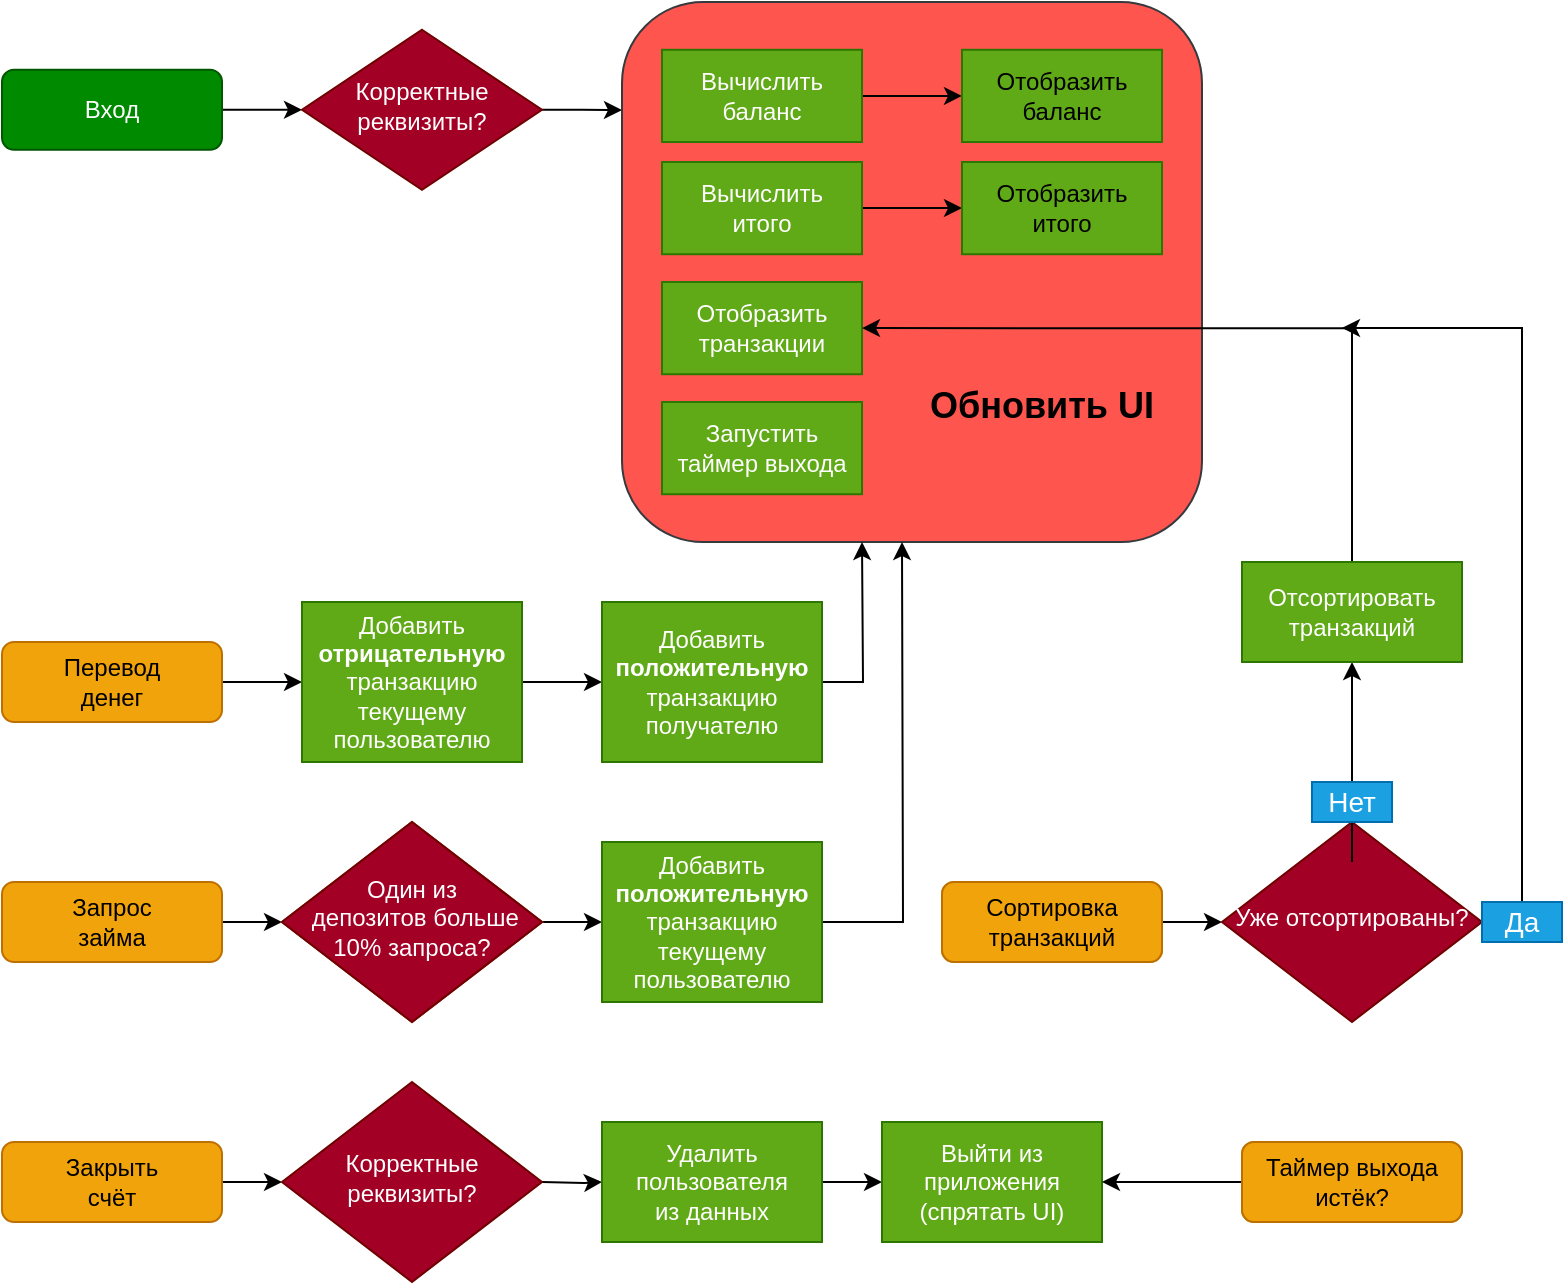 <mxfile>
    <diagram id="C5RBs43oDa-KdzZeNtuy" name="Page-1">
        <mxGraphModel dx="1246" dy="632" grid="1" gridSize="10" guides="1" tooltips="1" connect="1" arrows="1" fold="1" page="1" pageScale="1" pageWidth="827" pageHeight="1169" math="0" shadow="0">
            <root>
                <mxCell id="WIyWlLk6GJQsqaUBKTNV-0"/>
                <mxCell id="WIyWlLk6GJQsqaUBKTNV-1" parent="WIyWlLk6GJQsqaUBKTNV-0"/>
                <mxCell id="nR66ydEBvoN4VzHDl8NW-1" value="" style="edgeStyle=orthogonalEdgeStyle;rounded=0;orthogonalLoop=1;jettySize=auto;html=1;" parent="WIyWlLk6GJQsqaUBKTNV-1" source="WIyWlLk6GJQsqaUBKTNV-3" target="WIyWlLk6GJQsqaUBKTNV-6" edge="1">
                    <mxGeometry relative="1" as="geometry"/>
                </mxCell>
                <mxCell id="WIyWlLk6GJQsqaUBKTNV-3" value="Вход" style="rounded=1;whiteSpace=wrap;html=1;fontSize=12;glass=0;strokeWidth=1;shadow=0;fillColor=#008a00;strokeColor=#005700;fontColor=#ffffff;" parent="WIyWlLk6GJQsqaUBKTNV-1" vertex="1">
                    <mxGeometry x="30" y="63.89" width="110" height="40" as="geometry"/>
                </mxCell>
                <mxCell id="nR66ydEBvoN4VzHDl8NW-15" style="edgeStyle=orthogonalEdgeStyle;rounded=0;orthogonalLoop=1;jettySize=auto;html=1;" parent="WIyWlLk6GJQsqaUBKTNV-1" source="WIyWlLk6GJQsqaUBKTNV-6" edge="1">
                    <mxGeometry relative="1" as="geometry">
                        <mxPoint x="340" y="84" as="targetPoint"/>
                    </mxGeometry>
                </mxCell>
                <mxCell id="WIyWlLk6GJQsqaUBKTNV-6" value="Корректные&lt;br&gt;реквизиты?" style="rhombus;whiteSpace=wrap;html=1;shadow=0;fontFamily=Helvetica;fontSize=12;align=center;strokeWidth=1;spacing=6;spacingTop=-4;fillColor=#a20025;strokeColor=#6F0000;fontColor=#ffffff;" parent="WIyWlLk6GJQsqaUBKTNV-1" vertex="1">
                    <mxGeometry x="180" y="43.89" width="120" height="80" as="geometry"/>
                </mxCell>
                <mxCell id="WIyWlLk6GJQsqaUBKTNV-7" value="" style="rounded=1;whiteSpace=wrap;html=1;fontSize=12;glass=0;strokeWidth=1;shadow=0;fillColor=#FF554F;strokeColor=#36393d;" parent="WIyWlLk6GJQsqaUBKTNV-1" vertex="1">
                    <mxGeometry x="340" y="30" width="290" height="270" as="geometry"/>
                </mxCell>
                <mxCell id="nR66ydEBvoN4VzHDl8NW-11" value="" style="edgeStyle=orthogonalEdgeStyle;rounded=0;orthogonalLoop=1;jettySize=auto;html=1;" parent="WIyWlLk6GJQsqaUBKTNV-1" source="nR66ydEBvoN4VzHDl8NW-3" target="nR66ydEBvoN4VzHDl8NW-10" edge="1">
                    <mxGeometry relative="1" as="geometry"/>
                </mxCell>
                <mxCell id="nR66ydEBvoN4VzHDl8NW-3" value="Вычислить&lt;br&gt;баланс" style="rounded=0;whiteSpace=wrap;html=1;fillColor=#60a917;strokeColor=#2D7600;fontColor=#ffffff;" parent="WIyWlLk6GJQsqaUBKTNV-1" vertex="1">
                    <mxGeometry x="360" y="53.89" width="100" height="46.11" as="geometry"/>
                </mxCell>
                <mxCell id="nR66ydEBvoN4VzHDl8NW-13" value="" style="edgeStyle=orthogonalEdgeStyle;rounded=0;orthogonalLoop=1;jettySize=auto;html=1;" parent="WIyWlLk6GJQsqaUBKTNV-1" source="nR66ydEBvoN4VzHDl8NW-4" target="nR66ydEBvoN4VzHDl8NW-12" edge="1">
                    <mxGeometry relative="1" as="geometry"/>
                </mxCell>
                <mxCell id="nR66ydEBvoN4VzHDl8NW-4" value="Вычислить&lt;br&gt;итого" style="rounded=0;whiteSpace=wrap;html=1;fillColor=#60a917;strokeColor=#2D7600;fontColor=#ffffff;" parent="WIyWlLk6GJQsqaUBKTNV-1" vertex="1">
                    <mxGeometry x="360" y="110" width="100" height="46.11" as="geometry"/>
                </mxCell>
                <mxCell id="nR66ydEBvoN4VzHDl8NW-5" value="Отобразить&lt;br&gt;транзакции" style="rounded=0;whiteSpace=wrap;html=1;fillColor=#60a917;strokeColor=#2D7600;fontColor=#ffffff;" parent="WIyWlLk6GJQsqaUBKTNV-1" vertex="1">
                    <mxGeometry x="360" y="170" width="100" height="46.11" as="geometry"/>
                </mxCell>
                <mxCell id="nR66ydEBvoN4VzHDl8NW-9" value="Запустить&lt;br&gt;таймер выхода" style="rounded=0;whiteSpace=wrap;html=1;fillColor=#60a917;strokeColor=#2D7600;fontColor=#ffffff;" parent="WIyWlLk6GJQsqaUBKTNV-1" vertex="1">
                    <mxGeometry x="360" y="230" width="100" height="46.11" as="geometry"/>
                </mxCell>
                <mxCell id="nR66ydEBvoN4VzHDl8NW-10" value="Отобразить&lt;br&gt;баланс" style="rounded=0;whiteSpace=wrap;html=1;fillColor=#60a917;strokeColor=#2D7600;" parent="WIyWlLk6GJQsqaUBKTNV-1" vertex="1">
                    <mxGeometry x="510" y="53.89" width="100" height="46.11" as="geometry"/>
                </mxCell>
                <mxCell id="nR66ydEBvoN4VzHDl8NW-12" value="Отобразить&lt;br&gt;итого" style="rounded=0;whiteSpace=wrap;html=1;fillColor=#60a917;strokeColor=#2D7600;" parent="WIyWlLk6GJQsqaUBKTNV-1" vertex="1">
                    <mxGeometry x="510" y="110" width="100" height="46.11" as="geometry"/>
                </mxCell>
                <mxCell id="nR66ydEBvoN4VzHDl8NW-18" value="" style="edgeStyle=orthogonalEdgeStyle;rounded=0;orthogonalLoop=1;jettySize=auto;html=1;" parent="WIyWlLk6GJQsqaUBKTNV-1" source="nR66ydEBvoN4VzHDl8NW-19" target="nR66ydEBvoN4VzHDl8NW-20" edge="1">
                    <mxGeometry relative="1" as="geometry"/>
                </mxCell>
                <mxCell id="nR66ydEBvoN4VzHDl8NW-19" value="Запрос&lt;br&gt;займа" style="rounded=1;whiteSpace=wrap;html=1;fontSize=12;glass=0;strokeWidth=1;shadow=0;fillColor=#f0a30a;strokeColor=#BD7000;fontColor=#000000;" parent="WIyWlLk6GJQsqaUBKTNV-1" vertex="1">
                    <mxGeometry x="30" y="470" width="110" height="40" as="geometry"/>
                </mxCell>
                <mxCell id="nR66ydEBvoN4VzHDl8NW-30" value="" style="edgeStyle=orthogonalEdgeStyle;rounded=0;orthogonalLoop=1;jettySize=auto;html=1;fontSize=18;" parent="WIyWlLk6GJQsqaUBKTNV-1" source="nR66ydEBvoN4VzHDl8NW-20" target="nR66ydEBvoN4VzHDl8NW-29" edge="1">
                    <mxGeometry relative="1" as="geometry"/>
                </mxCell>
                <mxCell id="nR66ydEBvoN4VzHDl8NW-20" value="Один из&lt;br&gt;&amp;nbsp;депозитов больше 10% запроса?" style="rhombus;whiteSpace=wrap;html=1;shadow=0;fontFamily=Helvetica;fontSize=12;align=center;strokeWidth=1;spacing=6;spacingTop=-4;gradientColor=#ea6b66;fillColor=#f8cecc;strokeColor=#b85450;" parent="WIyWlLk6GJQsqaUBKTNV-1" vertex="1">
                    <mxGeometry x="170" y="440" width="130" height="100" as="geometry"/>
                </mxCell>
                <mxCell id="nR66ydEBvoN4VzHDl8NW-21" value="" style="edgeStyle=orthogonalEdgeStyle;rounded=0;orthogonalLoop=1;jettySize=auto;html=1;" parent="WIyWlLk6GJQsqaUBKTNV-1" source="nR66ydEBvoN4VzHDl8NW-22" edge="1">
                    <mxGeometry relative="1" as="geometry">
                        <mxPoint x="180" y="370" as="targetPoint"/>
                    </mxGeometry>
                </mxCell>
                <mxCell id="nR66ydEBvoN4VzHDl8NW-22" value="Перевод&lt;br&gt;денег" style="rounded=1;whiteSpace=wrap;html=1;fontSize=12;glass=0;strokeWidth=1;shadow=0;fillColor=#f0a30a;strokeColor=#BD7000;fontColor=#000000;" parent="WIyWlLk6GJQsqaUBKTNV-1" vertex="1">
                    <mxGeometry x="30" y="350" width="110" height="40" as="geometry"/>
                </mxCell>
                <mxCell id="nR66ydEBvoN4VzHDl8NW-24" value="Обновить UI" style="text;html=1;align=center;verticalAlign=middle;whiteSpace=wrap;rounded=0;fontStyle=1;fontSize=18;fontColor=#000000;" parent="WIyWlLk6GJQsqaUBKTNV-1" vertex="1">
                    <mxGeometry x="490" y="210" width="120" height="43.89" as="geometry"/>
                </mxCell>
                <mxCell id="nR66ydEBvoN4VzHDl8NW-27" value="" style="edgeStyle=orthogonalEdgeStyle;rounded=0;orthogonalLoop=1;jettySize=auto;html=1;fontSize=18;" parent="WIyWlLk6GJQsqaUBKTNV-1" source="nR66ydEBvoN4VzHDl8NW-25" target="nR66ydEBvoN4VzHDl8NW-26" edge="1">
                    <mxGeometry relative="1" as="geometry"/>
                </mxCell>
                <mxCell id="nR66ydEBvoN4VzHDl8NW-25" value="Добавить&lt;br&gt;&lt;b&gt;отрицательную&lt;/b&gt;&lt;br&gt;транзакцию&lt;br&gt;текущему&lt;br&gt;пользователю" style="rounded=0;whiteSpace=wrap;html=1;fillColor=#60a917;strokeColor=#2D7600;fontColor=#ffffff;" parent="WIyWlLk6GJQsqaUBKTNV-1" vertex="1">
                    <mxGeometry x="180" y="330" width="110" height="80" as="geometry"/>
                </mxCell>
                <mxCell id="nR66ydEBvoN4VzHDl8NW-28" style="edgeStyle=orthogonalEdgeStyle;rounded=0;orthogonalLoop=1;jettySize=auto;html=1;fontSize=18;" parent="WIyWlLk6GJQsqaUBKTNV-1" source="nR66ydEBvoN4VzHDl8NW-26" edge="1">
                    <mxGeometry relative="1" as="geometry">
                        <mxPoint x="460" y="300" as="targetPoint"/>
                    </mxGeometry>
                </mxCell>
                <mxCell id="nR66ydEBvoN4VzHDl8NW-26" value="Добавить&lt;br&gt;&lt;b&gt;положительную&lt;/b&gt;&lt;br&gt;транзакцию&lt;br&gt;получателю" style="rounded=0;whiteSpace=wrap;html=1;fillColor=#60a917;strokeColor=#2D7600;fontColor=#ffffff;" parent="WIyWlLk6GJQsqaUBKTNV-1" vertex="1">
                    <mxGeometry x="330" y="330" width="110" height="80" as="geometry"/>
                </mxCell>
                <mxCell id="nR66ydEBvoN4VzHDl8NW-31" style="edgeStyle=orthogonalEdgeStyle;rounded=0;orthogonalLoop=1;jettySize=auto;html=1;fontSize=18;" parent="WIyWlLk6GJQsqaUBKTNV-1" source="nR66ydEBvoN4VzHDl8NW-29" edge="1">
                    <mxGeometry relative="1" as="geometry">
                        <mxPoint x="480" y="300" as="targetPoint"/>
                    </mxGeometry>
                </mxCell>
                <mxCell id="nR66ydEBvoN4VzHDl8NW-29" value="Добавить&lt;br&gt;&lt;b&gt;положительную&lt;/b&gt;&lt;br&gt;транзакцию&lt;br&gt;текущему&lt;br&gt;пользователю" style="rounded=0;whiteSpace=wrap;html=1;fillColor=#60a917;strokeColor=#2D7600;fontColor=#ffffff;" parent="WIyWlLk6GJQsqaUBKTNV-1" vertex="1">
                    <mxGeometry x="330" y="450" width="110" height="80" as="geometry"/>
                </mxCell>
                <mxCell id="iTFdo5rkAG819LW_KxMl-0" value="" style="edgeStyle=orthogonalEdgeStyle;rounded=0;orthogonalLoop=1;jettySize=auto;html=1;" parent="WIyWlLk6GJQsqaUBKTNV-1" source="iTFdo5rkAG819LW_KxMl-1" edge="1">
                    <mxGeometry relative="1" as="geometry">
                        <mxPoint x="170" y="620" as="targetPoint"/>
                    </mxGeometry>
                </mxCell>
                <mxCell id="iTFdo5rkAG819LW_KxMl-1" value="Закрыть&lt;br&gt;счёт" style="rounded=1;whiteSpace=wrap;html=1;fontSize=12;glass=0;strokeWidth=1;shadow=0;fillColor=#f0a30a;strokeColor=#BD7000;fontColor=#000000;" parent="WIyWlLk6GJQsqaUBKTNV-1" vertex="1">
                    <mxGeometry x="30" y="600" width="110" height="40" as="geometry"/>
                </mxCell>
                <mxCell id="iTFdo5rkAG819LW_KxMl-2" value="" style="edgeStyle=orthogonalEdgeStyle;rounded=0;orthogonalLoop=1;jettySize=auto;html=1;fontSize=18;" parent="WIyWlLk6GJQsqaUBKTNV-1" target="iTFdo5rkAG819LW_KxMl-3" edge="1">
                    <mxGeometry relative="1" as="geometry">
                        <mxPoint x="300" y="620" as="sourcePoint"/>
                    </mxGeometry>
                </mxCell>
                <mxCell id="iTFdo5rkAG819LW_KxMl-6" value="" style="edgeStyle=orthogonalEdgeStyle;rounded=0;orthogonalLoop=1;jettySize=auto;html=1;fontSize=18;" parent="WIyWlLk6GJQsqaUBKTNV-1" source="iTFdo5rkAG819LW_KxMl-3" target="iTFdo5rkAG819LW_KxMl-5" edge="1">
                    <mxGeometry relative="1" as="geometry"/>
                </mxCell>
                <mxCell id="iTFdo5rkAG819LW_KxMl-3" value="Удалить пользователя&lt;br&gt;из данных" style="rounded=0;whiteSpace=wrap;html=1;fillColor=#60a917;strokeColor=#2D7600;fontColor=#ffffff;" parent="WIyWlLk6GJQsqaUBKTNV-1" vertex="1">
                    <mxGeometry x="330" y="590" width="110" height="60" as="geometry"/>
                </mxCell>
                <mxCell id="iTFdo5rkAG819LW_KxMl-4" value="Корректные&lt;br&gt;реквизиты?" style="rhombus;whiteSpace=wrap;html=1;shadow=0;fontFamily=Helvetica;fontSize=12;align=center;strokeWidth=1;spacing=6;spacingTop=-4;fillColor=#a20025;strokeColor=#6F0000;fontColor=#ffffff;" parent="WIyWlLk6GJQsqaUBKTNV-1" vertex="1">
                    <mxGeometry x="170" y="570" width="130" height="100" as="geometry"/>
                </mxCell>
                <mxCell id="iTFdo5rkAG819LW_KxMl-5" value="Выйти из приложения&lt;br&gt;(спрятать UI)" style="rounded=0;whiteSpace=wrap;html=1;fillColor=#60a917;strokeColor=#2D7600;fontColor=#ffffff;" parent="WIyWlLk6GJQsqaUBKTNV-1" vertex="1">
                    <mxGeometry x="470" y="590" width="110" height="60" as="geometry"/>
                </mxCell>
                <mxCell id="iTFdo5rkAG819LW_KxMl-12" value="" style="edgeStyle=orthogonalEdgeStyle;rounded=0;orthogonalLoop=1;jettySize=auto;html=1;" parent="WIyWlLk6GJQsqaUBKTNV-1" source="iTFdo5rkAG819LW_KxMl-13" target="iTFdo5rkAG819LW_KxMl-15" edge="1">
                    <mxGeometry relative="1" as="geometry"/>
                </mxCell>
                <mxCell id="iTFdo5rkAG819LW_KxMl-13" value="Сортировка транзакций" style="rounded=1;whiteSpace=wrap;html=1;fontSize=12;glass=0;strokeWidth=1;shadow=0;fillColor=#fff2cc;strokeColor=#d6b656;gradientColor=#ffd966;" parent="WIyWlLk6GJQsqaUBKTNV-1" vertex="1">
                    <mxGeometry x="500" y="470" width="110" height="40" as="geometry"/>
                </mxCell>
                <mxCell id="iTFdo5rkAG819LW_KxMl-14" value="" style="edgeStyle=orthogonalEdgeStyle;rounded=0;orthogonalLoop=1;jettySize=auto;html=1;fontSize=18;startArrow=none;" parent="WIyWlLk6GJQsqaUBKTNV-1" source="iTFdo5rkAG819LW_KxMl-19" target="iTFdo5rkAG819LW_KxMl-16" edge="1">
                    <mxGeometry relative="1" as="geometry"/>
                </mxCell>
                <mxCell id="iTFdo5rkAG819LW_KxMl-17" style="edgeStyle=orthogonalEdgeStyle;rounded=0;orthogonalLoop=1;jettySize=auto;html=1;fontSize=18;" parent="WIyWlLk6GJQsqaUBKTNV-1" source="iTFdo5rkAG819LW_KxMl-15" edge="1">
                    <mxGeometry relative="1" as="geometry">
                        <mxPoint x="700" y="193" as="targetPoint"/>
                        <Array as="points">
                            <mxPoint x="790" y="490"/>
                            <mxPoint x="790" y="193"/>
                        </Array>
                    </mxGeometry>
                </mxCell>
                <mxCell id="iTFdo5rkAG819LW_KxMl-15" value="Уже отсортированы?" style="rhombus;whiteSpace=wrap;html=1;shadow=0;fontFamily=Helvetica;fontSize=12;align=center;strokeWidth=1;spacing=6;spacingTop=-4;fillColor=#a20025;strokeColor=#6F0000;fontColor=#ffffff;" parent="WIyWlLk6GJQsqaUBKTNV-1" vertex="1">
                    <mxGeometry x="640" y="440" width="130" height="100" as="geometry"/>
                </mxCell>
                <mxCell id="iTFdo5rkAG819LW_KxMl-20" style="edgeStyle=orthogonalEdgeStyle;rounded=0;orthogonalLoop=1;jettySize=auto;html=1;fontSize=14;entryX=1;entryY=0.5;entryDx=0;entryDy=0;exitX=0.5;exitY=0;exitDx=0;exitDy=0;" parent="WIyWlLk6GJQsqaUBKTNV-1" source="iTFdo5rkAG819LW_KxMl-16" target="nR66ydEBvoN4VzHDl8NW-5" edge="1">
                    <mxGeometry relative="1" as="geometry">
                        <mxPoint x="705" y="190" as="targetPoint"/>
                    </mxGeometry>
                </mxCell>
                <mxCell id="iTFdo5rkAG819LW_KxMl-16" value="Отсортировать транзакций" style="rounded=0;whiteSpace=wrap;html=1;fillColor=#60a917;strokeColor=#2D7600;fontColor=#ffffff;" parent="WIyWlLk6GJQsqaUBKTNV-1" vertex="1">
                    <mxGeometry x="650" y="310" width="110" height="50" as="geometry"/>
                </mxCell>
                <mxCell id="iTFdo5rkAG819LW_KxMl-18" value="Да" style="text;html=1;strokeColor=#006EAF;fillColor=#1ba1e2;align=center;verticalAlign=middle;whiteSpace=wrap;rounded=0;fontSize=14;fontColor=#ffffff;" parent="WIyWlLk6GJQsqaUBKTNV-1" vertex="1">
                    <mxGeometry x="770" y="480" width="40" height="20" as="geometry"/>
                </mxCell>
                <mxCell id="iTFdo5rkAG819LW_KxMl-22" value="" style="edgeStyle=orthogonalEdgeStyle;rounded=0;orthogonalLoop=1;jettySize=auto;html=1;fontSize=14;" parent="WIyWlLk6GJQsqaUBKTNV-1" source="iTFdo5rkAG819LW_KxMl-21" target="iTFdo5rkAG819LW_KxMl-5" edge="1">
                    <mxGeometry relative="1" as="geometry"/>
                </mxCell>
                <mxCell id="iTFdo5rkAG819LW_KxMl-21" value="Таймер выхода истёк?" style="rounded=1;whiteSpace=wrap;html=1;fontSize=12;glass=0;strokeWidth=1;shadow=0;fillColor=#fff2cc;strokeColor=#d6b656;gradientColor=#ffd966;" parent="WIyWlLk6GJQsqaUBKTNV-1" vertex="1">
                    <mxGeometry x="650" y="600" width="110" height="40" as="geometry"/>
                </mxCell>
                <mxCell id="0" value="Один из&lt;br&gt;&amp;nbsp;депозитов больше 10% запроса?" style="rhombus;whiteSpace=wrap;html=1;shadow=0;fontFamily=Helvetica;fontSize=12;align=center;strokeWidth=1;spacing=6;spacingTop=-4;gradientColor=#ea6b66;fillColor=#f8cecc;strokeColor=#b85450;" parent="WIyWlLk6GJQsqaUBKTNV-1" vertex="1">
                    <mxGeometry x="170" y="440" width="130" height="100" as="geometry"/>
                </mxCell>
                <mxCell id="1" value="Один из&lt;br&gt;&amp;nbsp;депозитов больше 10% запроса?" style="rhombus;whiteSpace=wrap;html=1;shadow=0;fontFamily=Helvetica;fontSize=12;align=center;strokeWidth=1;spacing=6;spacingTop=-4;fillColor=#a20025;strokeColor=#6F0000;fontColor=#ffffff;" parent="WIyWlLk6GJQsqaUBKTNV-1" vertex="1">
                    <mxGeometry x="170" y="440" width="130" height="100" as="geometry"/>
                </mxCell>
                <mxCell id="2" value="Таймер выхода истёк?" style="rounded=1;whiteSpace=wrap;html=1;fontSize=12;glass=0;strokeWidth=1;shadow=0;fillColor=#fff2cc;strokeColor=#d6b656;gradientColor=#ffd966;" parent="WIyWlLk6GJQsqaUBKTNV-1" vertex="1">
                    <mxGeometry x="650" y="600" width="110" height="40" as="geometry"/>
                </mxCell>
                <mxCell id="3" value="Сортировка транзакций" style="rounded=1;whiteSpace=wrap;html=1;fontSize=12;glass=0;strokeWidth=1;shadow=0;fillColor=#fff2cc;strokeColor=#d6b656;gradientColor=#ffd966;" parent="WIyWlLk6GJQsqaUBKTNV-1" vertex="1">
                    <mxGeometry x="500" y="470" width="110" height="40" as="geometry"/>
                </mxCell>
                <mxCell id="4" value="Таймер выхода истёк?" style="rounded=1;whiteSpace=wrap;html=1;fontSize=12;glass=0;strokeWidth=1;shadow=0;fillColor=#f0a30a;strokeColor=#BD7000;fontColor=#000000;" parent="WIyWlLk6GJQsqaUBKTNV-1" vertex="1">
                    <mxGeometry x="650" y="600" width="110" height="40" as="geometry"/>
                </mxCell>
                <mxCell id="5" value="Сортировка транзакций" style="rounded=1;whiteSpace=wrap;html=1;fontSize=12;glass=0;strokeWidth=1;shadow=0;fillColor=#f0a30a;strokeColor=#BD7000;fontColor=#000000;" parent="WIyWlLk6GJQsqaUBKTNV-1" vertex="1">
                    <mxGeometry x="500" y="470" width="110" height="40" as="geometry"/>
                </mxCell>
                <mxCell id="6" value="" style="edgeStyle=orthogonalEdgeStyle;rounded=0;orthogonalLoop=1;jettySize=auto;html=1;fontSize=18;endArrow=none;" parent="WIyWlLk6GJQsqaUBKTNV-1" source="iTFdo5rkAG819LW_KxMl-15" target="iTFdo5rkAG819LW_KxMl-19" edge="1">
                    <mxGeometry relative="1" as="geometry">
                        <mxPoint x="705" y="440" as="sourcePoint"/>
                        <mxPoint x="705" y="380" as="targetPoint"/>
                    </mxGeometry>
                </mxCell>
                <mxCell id="iTFdo5rkAG819LW_KxMl-19" value="Нет" style="text;html=1;strokeColor=#006EAF;fillColor=#1ba1e2;align=center;verticalAlign=middle;whiteSpace=wrap;rounded=0;fontSize=14;fontColor=#ffffff;" parent="WIyWlLk6GJQsqaUBKTNV-1" vertex="1">
                    <mxGeometry x="685" y="420" width="40" height="20" as="geometry"/>
                </mxCell>
            </root>
        </mxGraphModel>
    </diagram>
</mxfile>
